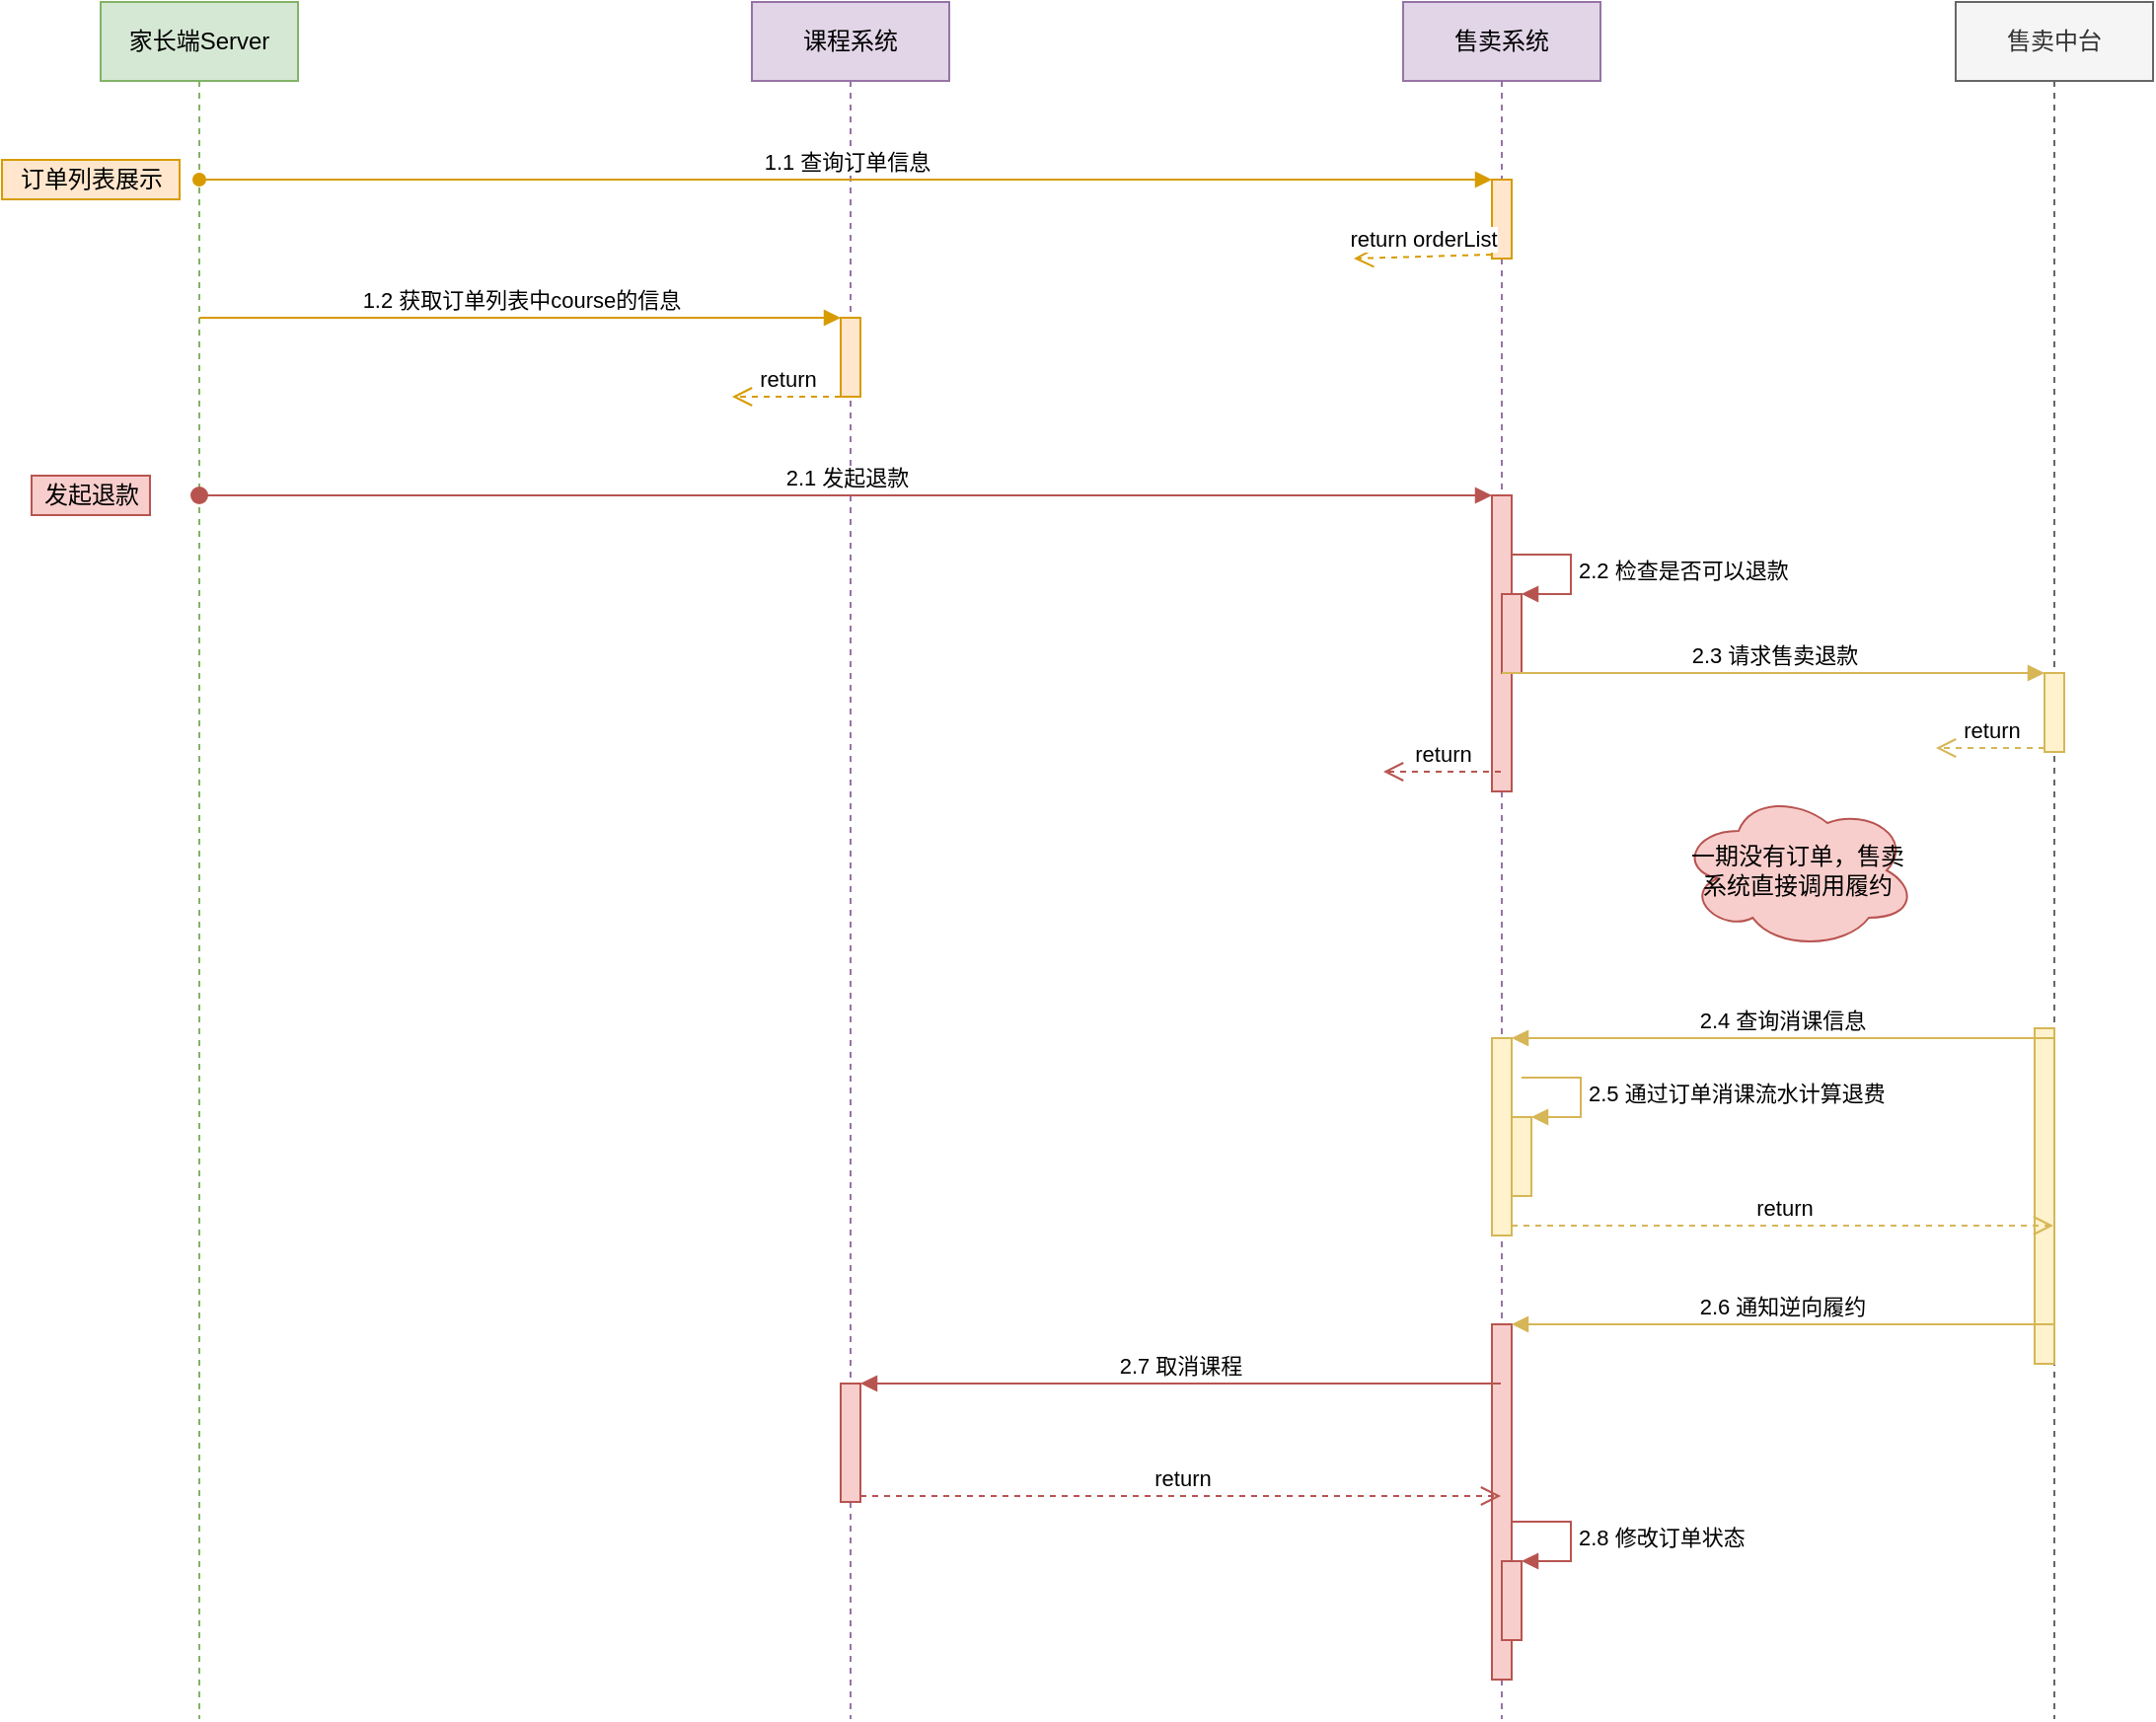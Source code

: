 <mxfile version="15.7.3" type="github">
  <diagram id="PYZjEDzjpxSaf0jc2rco" name="Page-1">
    <mxGraphModel dx="1298" dy="808" grid="1" gridSize="10" guides="1" tooltips="1" connect="1" arrows="1" fold="1" page="1" pageScale="1" pageWidth="827" pageHeight="1169" math="0" shadow="0">
      <root>
        <mxCell id="0" />
        <mxCell id="1" parent="0" />
        <mxCell id="SGrBs4_IBuxolgS6I_yX-1" value="家长端Server" style="shape=umlLifeline;perimeter=lifelinePerimeter;whiteSpace=wrap;html=1;container=1;collapsible=0;recursiveResize=0;outlineConnect=0;fillColor=#d5e8d4;strokeColor=#82b366;" vertex="1" parent="1">
          <mxGeometry x="90" y="60" width="100" height="870" as="geometry" />
        </mxCell>
        <mxCell id="SGrBs4_IBuxolgS6I_yX-2" value="课程系统" style="shape=umlLifeline;perimeter=lifelinePerimeter;whiteSpace=wrap;html=1;container=1;collapsible=0;recursiveResize=0;outlineConnect=0;fillColor=#e1d5e7;strokeColor=#9673a6;" vertex="1" parent="1">
          <mxGeometry x="420" y="60" width="100" height="870" as="geometry" />
        </mxCell>
        <mxCell id="SGrBs4_IBuxolgS6I_yX-8" value="" style="html=1;points=[];perimeter=orthogonalPerimeter;fillColor=#ffe6cc;strokeColor=#d79b00;" vertex="1" parent="SGrBs4_IBuxolgS6I_yX-2">
          <mxGeometry x="45" y="160" width="10" height="40" as="geometry" />
        </mxCell>
        <mxCell id="SGrBs4_IBuxolgS6I_yX-10" value="return" style="html=1;verticalAlign=bottom;endArrow=open;dashed=1;endSize=8;rounded=0;fillColor=#ffe6cc;strokeColor=#d79b00;" edge="1" source="SGrBs4_IBuxolgS6I_yX-8" parent="SGrBs4_IBuxolgS6I_yX-2">
          <mxGeometry relative="1" as="geometry">
            <mxPoint x="-10" y="200" as="targetPoint" />
          </mxGeometry>
        </mxCell>
        <mxCell id="SGrBs4_IBuxolgS6I_yX-27" value="" style="html=1;points=[];perimeter=orthogonalPerimeter;fillColor=#f8cecc;strokeColor=#b85450;" vertex="1" parent="SGrBs4_IBuxolgS6I_yX-2">
          <mxGeometry x="45" y="700" width="10" height="60" as="geometry" />
        </mxCell>
        <mxCell id="SGrBs4_IBuxolgS6I_yX-3" value="售卖系统" style="shape=umlLifeline;perimeter=lifelinePerimeter;whiteSpace=wrap;html=1;container=1;collapsible=0;recursiveResize=0;outlineConnect=0;fillColor=#e1d5e7;strokeColor=#9673a6;" vertex="1" parent="1">
          <mxGeometry x="750" y="60" width="100" height="870" as="geometry" />
        </mxCell>
        <mxCell id="SGrBs4_IBuxolgS6I_yX-5" value="" style="html=1;points=[];perimeter=orthogonalPerimeter;fillColor=#ffe6cc;strokeColor=#d79b00;" vertex="1" parent="SGrBs4_IBuxolgS6I_yX-3">
          <mxGeometry x="45" y="90" width="10" height="40" as="geometry" />
        </mxCell>
        <mxCell id="SGrBs4_IBuxolgS6I_yX-7" value="return orderList" style="html=1;verticalAlign=bottom;endArrow=open;dashed=1;endSize=8;exitX=0;exitY=0.95;rounded=0;fillColor=#ffe6cc;strokeColor=#d79b00;" edge="1" source="SGrBs4_IBuxolgS6I_yX-5" parent="SGrBs4_IBuxolgS6I_yX-3">
          <mxGeometry relative="1" as="geometry">
            <mxPoint x="-25" y="130" as="targetPoint" />
          </mxGeometry>
        </mxCell>
        <mxCell id="SGrBs4_IBuxolgS6I_yX-12" value="" style="html=1;points=[];perimeter=orthogonalPerimeter;fillColor=#f8cecc;strokeColor=#b85450;" vertex="1" parent="SGrBs4_IBuxolgS6I_yX-3">
          <mxGeometry x="45" y="250" width="10" height="150" as="geometry" />
        </mxCell>
        <mxCell id="SGrBs4_IBuxolgS6I_yX-14" value="" style="html=1;points=[];perimeter=orthogonalPerimeter;fillColor=#f8cecc;strokeColor=#b85450;" vertex="1" parent="SGrBs4_IBuxolgS6I_yX-3">
          <mxGeometry x="50" y="300" width="10" height="40" as="geometry" />
        </mxCell>
        <mxCell id="SGrBs4_IBuxolgS6I_yX-15" value="2.2 检查是否可以退款" style="edgeStyle=orthogonalEdgeStyle;html=1;align=left;spacingLeft=2;endArrow=block;rounded=0;entryX=1;entryY=0;fillColor=#f8cecc;strokeColor=#b85450;" edge="1" target="SGrBs4_IBuxolgS6I_yX-14" parent="SGrBs4_IBuxolgS6I_yX-3">
          <mxGeometry relative="1" as="geometry">
            <mxPoint x="55" y="280" as="sourcePoint" />
            <Array as="points">
              <mxPoint x="85" y="280" />
            </Array>
          </mxGeometry>
        </mxCell>
        <mxCell id="SGrBs4_IBuxolgS6I_yX-24" value="" style="html=1;points=[];perimeter=orthogonalPerimeter;fillColor=#f8cecc;strokeColor=#b85450;" vertex="1" parent="SGrBs4_IBuxolgS6I_yX-3">
          <mxGeometry x="45" y="670" width="10" height="180" as="geometry" />
        </mxCell>
        <mxCell id="SGrBs4_IBuxolgS6I_yX-30" value="" style="html=1;points=[];perimeter=orthogonalPerimeter;fillColor=#fff2cc;strokeColor=#d6b656;" vertex="1" parent="SGrBs4_IBuxolgS6I_yX-3">
          <mxGeometry x="45" y="525" width="10" height="100" as="geometry" />
        </mxCell>
        <mxCell id="SGrBs4_IBuxolgS6I_yX-33" value="" style="html=1;points=[];perimeter=orthogonalPerimeter;fillColor=#fff2cc;strokeColor=#d6b656;" vertex="1" parent="SGrBs4_IBuxolgS6I_yX-3">
          <mxGeometry x="55" y="565" width="10" height="40" as="geometry" />
        </mxCell>
        <mxCell id="SGrBs4_IBuxolgS6I_yX-34" value="2.5 通过订单消课流水计算退费" style="edgeStyle=orthogonalEdgeStyle;html=1;align=left;spacingLeft=2;endArrow=block;rounded=0;entryX=1;entryY=0;fillColor=#fff2cc;strokeColor=#d6b656;" edge="1" target="SGrBs4_IBuxolgS6I_yX-33" parent="SGrBs4_IBuxolgS6I_yX-3">
          <mxGeometry relative="1" as="geometry">
            <mxPoint x="60" y="545" as="sourcePoint" />
            <Array as="points">
              <mxPoint x="90" y="545" />
            </Array>
          </mxGeometry>
        </mxCell>
        <mxCell id="SGrBs4_IBuxolgS6I_yX-37" value="" style="html=1;points=[];perimeter=orthogonalPerimeter;fillColor=#f8cecc;strokeColor=#b85450;" vertex="1" parent="SGrBs4_IBuxolgS6I_yX-3">
          <mxGeometry x="50" y="790" width="10" height="40" as="geometry" />
        </mxCell>
        <mxCell id="SGrBs4_IBuxolgS6I_yX-38" value="2.8 修改订单状态" style="edgeStyle=orthogonalEdgeStyle;html=1;align=left;spacingLeft=2;endArrow=block;rounded=0;entryX=1;entryY=0;fillColor=#f8cecc;strokeColor=#b85450;" edge="1" target="SGrBs4_IBuxolgS6I_yX-37" parent="SGrBs4_IBuxolgS6I_yX-3">
          <mxGeometry relative="1" as="geometry">
            <mxPoint x="55" y="770" as="sourcePoint" />
            <Array as="points">
              <mxPoint x="85" y="770" />
            </Array>
          </mxGeometry>
        </mxCell>
        <mxCell id="SGrBs4_IBuxolgS6I_yX-4" value="售卖中台" style="shape=umlLifeline;perimeter=lifelinePerimeter;whiteSpace=wrap;html=1;container=1;collapsible=0;recursiveResize=0;outlineConnect=0;fillColor=#f5f5f5;fontColor=#333333;strokeColor=#666666;" vertex="1" parent="1">
          <mxGeometry x="1030" y="60" width="100" height="870" as="geometry" />
        </mxCell>
        <mxCell id="SGrBs4_IBuxolgS6I_yX-16" value="" style="html=1;points=[];perimeter=orthogonalPerimeter;fillColor=#fff2cc;strokeColor=#d6b656;" vertex="1" parent="SGrBs4_IBuxolgS6I_yX-4">
          <mxGeometry x="45" y="340" width="10" height="40" as="geometry" />
        </mxCell>
        <mxCell id="SGrBs4_IBuxolgS6I_yX-18" value="return" style="html=1;verticalAlign=bottom;endArrow=open;dashed=1;endSize=8;exitX=0;exitY=0.95;rounded=0;fillColor=#fff2cc;strokeColor=#d6b656;" edge="1" source="SGrBs4_IBuxolgS6I_yX-16" parent="SGrBs4_IBuxolgS6I_yX-4">
          <mxGeometry relative="1" as="geometry">
            <mxPoint x="-10" y="378" as="targetPoint" />
          </mxGeometry>
        </mxCell>
        <mxCell id="SGrBs4_IBuxolgS6I_yX-21" value="" style="html=1;points=[];perimeter=orthogonalPerimeter;fillColor=#fff2cc;strokeColor=#d6b656;" vertex="1" parent="SGrBs4_IBuxolgS6I_yX-4">
          <mxGeometry x="40" y="520" width="10" height="170" as="geometry" />
        </mxCell>
        <mxCell id="SGrBs4_IBuxolgS6I_yX-6" value="1.1 查询订单信息" style="html=1;verticalAlign=bottom;endArrow=block;entryX=0;entryY=0;rounded=0;startArrow=oval;startFill=1;fillColor=#ffe6cc;strokeColor=#d79b00;" edge="1" target="SGrBs4_IBuxolgS6I_yX-5" parent="1" source="SGrBs4_IBuxolgS6I_yX-1">
          <mxGeometry relative="1" as="geometry">
            <mxPoint x="725" y="150" as="sourcePoint" />
          </mxGeometry>
        </mxCell>
        <mxCell id="SGrBs4_IBuxolgS6I_yX-9" value="1.2 获取订单列表中course的信息" style="html=1;verticalAlign=bottom;endArrow=block;entryX=0;entryY=0;rounded=0;fillColor=#ffe6cc;strokeColor=#d79b00;" edge="1" target="SGrBs4_IBuxolgS6I_yX-8" parent="1" source="SGrBs4_IBuxolgS6I_yX-1">
          <mxGeometry relative="1" as="geometry">
            <mxPoint x="395" y="220" as="sourcePoint" />
          </mxGeometry>
        </mxCell>
        <mxCell id="SGrBs4_IBuxolgS6I_yX-11" value="订单列表展示" style="text;html=1;align=center;verticalAlign=middle;resizable=0;points=[];autosize=1;strokeColor=#d79b00;fillColor=#ffe6cc;" vertex="1" parent="1">
          <mxGeometry x="40" y="140" width="90" height="20" as="geometry" />
        </mxCell>
        <mxCell id="SGrBs4_IBuxolgS6I_yX-13" value="2.1 发起退款" style="html=1;verticalAlign=bottom;startArrow=oval;endArrow=block;startSize=8;rounded=0;fillColor=#f8cecc;strokeColor=#b85450;" edge="1" target="SGrBs4_IBuxolgS6I_yX-12" parent="1" source="SGrBs4_IBuxolgS6I_yX-1">
          <mxGeometry relative="1" as="geometry">
            <mxPoint x="735" y="310" as="sourcePoint" />
            <Array as="points">
              <mxPoint x="280" y="310" />
            </Array>
          </mxGeometry>
        </mxCell>
        <mxCell id="SGrBs4_IBuxolgS6I_yX-17" value="2.3 请求售卖退款" style="html=1;verticalAlign=bottom;endArrow=block;entryX=0;entryY=0;rounded=0;fillColor=#fff2cc;strokeColor=#d6b656;" edge="1" target="SGrBs4_IBuxolgS6I_yX-16" parent="1" source="SGrBs4_IBuxolgS6I_yX-3">
          <mxGeometry relative="1" as="geometry">
            <mxPoint x="1005" y="400" as="sourcePoint" />
          </mxGeometry>
        </mxCell>
        <mxCell id="SGrBs4_IBuxolgS6I_yX-20" value="一期没有订单，售卖系统直接调用履约" style="ellipse;shape=cloud;whiteSpace=wrap;html=1;fillColor=#f8cecc;strokeColor=#b85450;" vertex="1" parent="1">
          <mxGeometry x="890" y="460" width="120" height="80" as="geometry" />
        </mxCell>
        <mxCell id="SGrBs4_IBuxolgS6I_yX-23" value="return" style="html=1;verticalAlign=bottom;endArrow=open;dashed=1;endSize=8;rounded=0;fillColor=#f8cecc;strokeColor=#b85450;" edge="1" parent="1" source="SGrBs4_IBuxolgS6I_yX-3">
          <mxGeometry relative="1" as="geometry">
            <mxPoint x="750" y="420" as="sourcePoint" />
            <mxPoint x="740" y="450" as="targetPoint" />
            <Array as="points">
              <mxPoint x="770" y="450" />
            </Array>
          </mxGeometry>
        </mxCell>
        <mxCell id="SGrBs4_IBuxolgS6I_yX-25" value="2.6 通知逆向履约" style="html=1;verticalAlign=bottom;endArrow=block;entryX=1;entryY=0;rounded=0;fillColor=#fff2cc;strokeColor=#d6b656;" edge="1" target="SGrBs4_IBuxolgS6I_yX-24" parent="1">
          <mxGeometry relative="1" as="geometry">
            <mxPoint x="1079.5" y="730" as="sourcePoint" />
          </mxGeometry>
        </mxCell>
        <mxCell id="SGrBs4_IBuxolgS6I_yX-28" value="2.7 取消课程" style="html=1;verticalAlign=bottom;endArrow=block;entryX=1;entryY=0;rounded=0;fillColor=#f8cecc;strokeColor=#b85450;" edge="1" target="SGrBs4_IBuxolgS6I_yX-27" parent="1">
          <mxGeometry relative="1" as="geometry">
            <mxPoint x="799.5" y="760" as="sourcePoint" />
          </mxGeometry>
        </mxCell>
        <mxCell id="SGrBs4_IBuxolgS6I_yX-29" value="return" style="html=1;verticalAlign=bottom;endArrow=open;dashed=1;endSize=8;exitX=1;exitY=0.95;rounded=0;fillColor=#f8cecc;strokeColor=#b85450;" edge="1" source="SGrBs4_IBuxolgS6I_yX-27" parent="1">
          <mxGeometry relative="1" as="geometry">
            <mxPoint x="799.5" y="817" as="targetPoint" />
          </mxGeometry>
        </mxCell>
        <mxCell id="SGrBs4_IBuxolgS6I_yX-31" value="2.4 查询消课信息" style="html=1;verticalAlign=bottom;endArrow=block;entryX=1;entryY=0;rounded=0;fillColor=#fff2cc;strokeColor=#d6b656;" edge="1" target="SGrBs4_IBuxolgS6I_yX-30" parent="1">
          <mxGeometry relative="1" as="geometry">
            <mxPoint x="1079.5" y="585" as="sourcePoint" />
          </mxGeometry>
        </mxCell>
        <mxCell id="SGrBs4_IBuxolgS6I_yX-32" value="return" style="html=1;verticalAlign=bottom;endArrow=open;dashed=1;endSize=8;exitX=1;exitY=0.95;rounded=0;fillColor=#fff2cc;strokeColor=#d6b656;" edge="1" source="SGrBs4_IBuxolgS6I_yX-30" parent="1" target="SGrBs4_IBuxolgS6I_yX-4">
          <mxGeometry relative="1" as="geometry">
            <mxPoint x="865" y="680" as="targetPoint" />
          </mxGeometry>
        </mxCell>
        <mxCell id="SGrBs4_IBuxolgS6I_yX-39" value="发起退款" style="text;html=1;align=center;verticalAlign=middle;resizable=0;points=[];autosize=1;strokeColor=#b85450;fillColor=#f8cecc;" vertex="1" parent="1">
          <mxGeometry x="55" y="300" width="60" height="20" as="geometry" />
        </mxCell>
      </root>
    </mxGraphModel>
  </diagram>
</mxfile>
